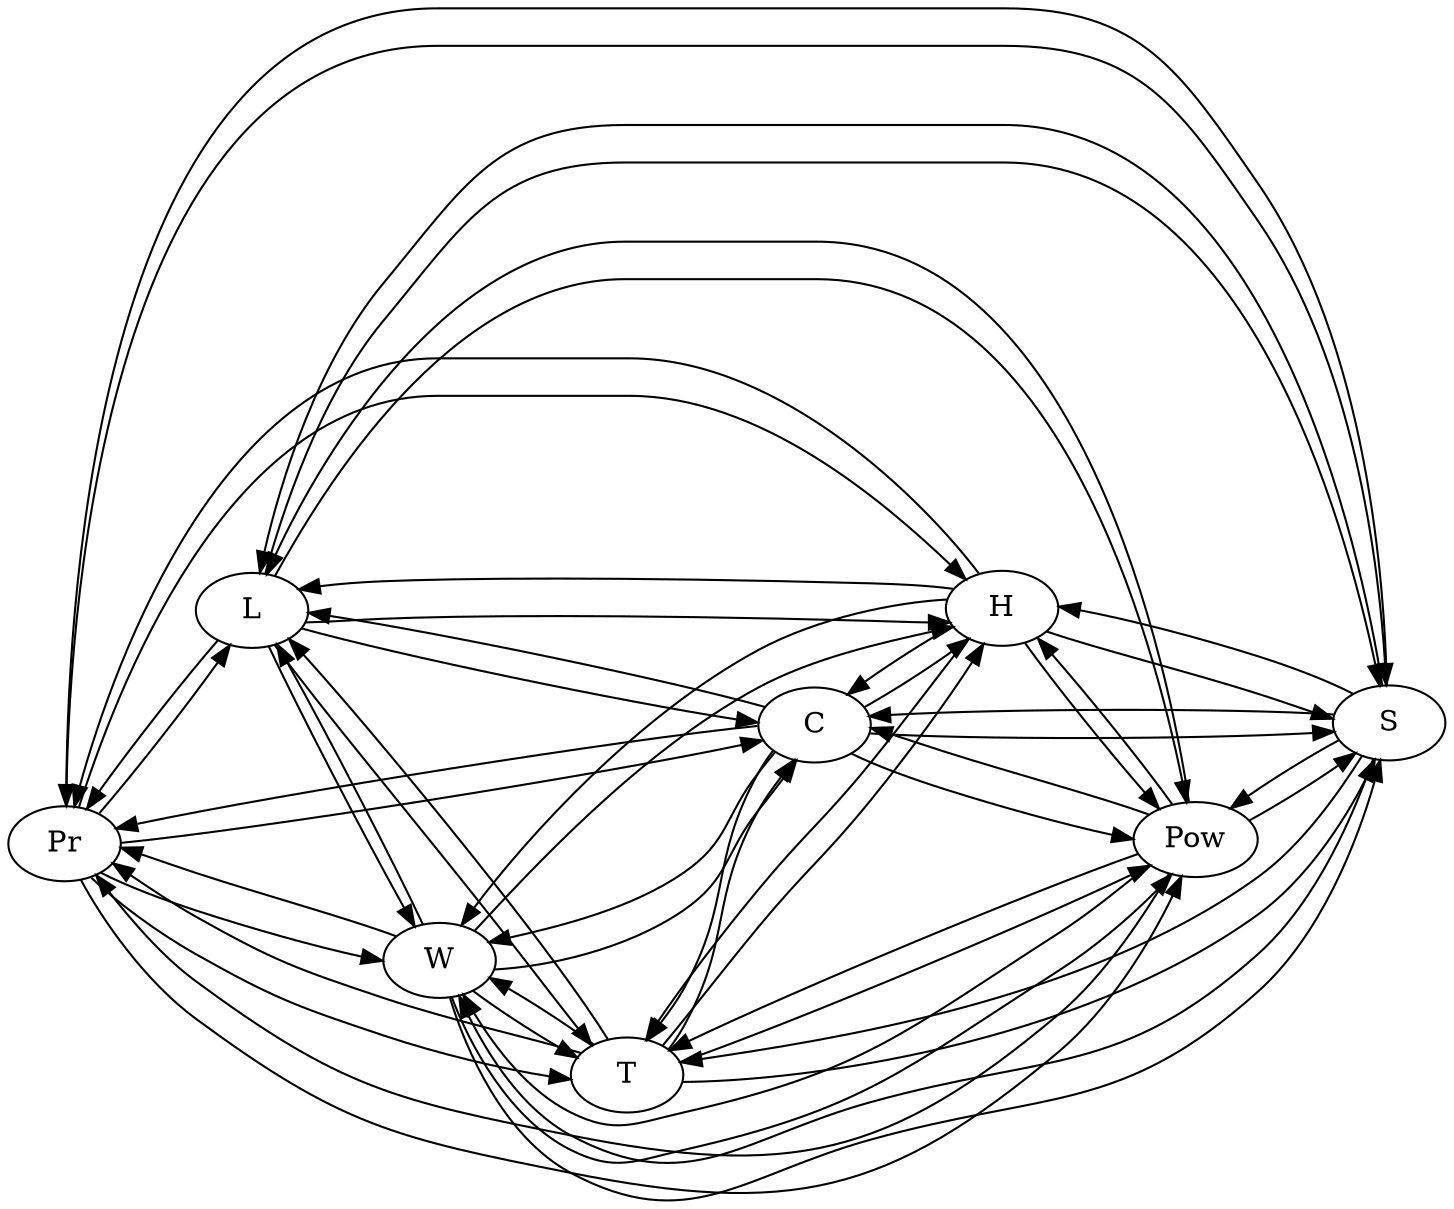digraph {
	graph [rankdir=LR]
	Pr -> L
	Pr -> S
	Pr -> Pow
	Pr -> H
	Pr -> C
	Pr -> T
	Pr -> W
	L -> S
	L -> Pow
	L -> H
	L -> C
	L -> T
	L -> W
	L -> Pr
	S -> Pow
	S -> H
	S -> C
	S -> T
	S -> W
	S -> Pr
	S -> L
	Pow -> H
	Pow -> C
	Pow -> T
	Pow -> W
	Pow -> Pr
	Pow -> L
	Pow -> S
	H -> C
	H -> T
	H -> W
	H -> Pr
	H -> L
	H -> S
	H -> Pow
	C -> T
	C -> W
	C -> Pr
	C -> L
	C -> S
	C -> Pow
	C -> H
	T -> W
	T -> Pr
	T -> L
	T -> S
	T -> Pow
	T -> H
	T -> C
	W -> Pr
	W -> L
	W -> S
	W -> Pow
	W -> H
	W -> C
	W -> T
}
